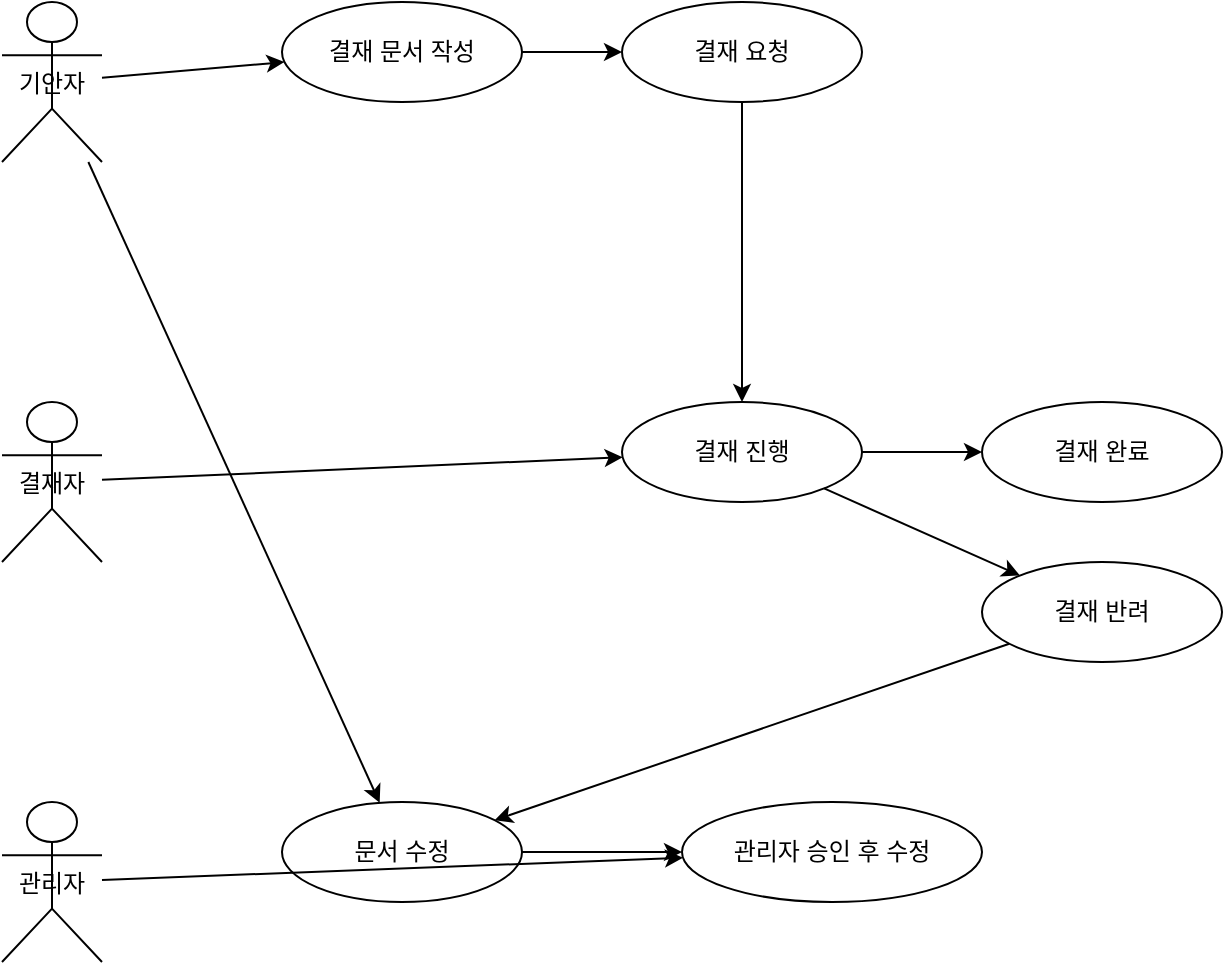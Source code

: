 <mxfile version="26.0.16">
  <diagram id="유스케이스-다이어그램" name="페이지-1">
    <mxGraphModel dx="1434" dy="746" grid="1" gridSize="10" guides="1" tooltips="1" connect="1" arrows="1" fold="1" page="1" pageScale="1" pageWidth="827" pageHeight="1169" math="0" shadow="0">
      <root>
        <mxCell id="0" />
        <mxCell id="1" parent="0" />
        <mxCell id="actor1" value="기안자" style="shape=umlActor;" parent="1" vertex="1">
          <mxGeometry x="10" y="100" width="50" height="80" as="geometry" />
        </mxCell>
        <mxCell id="actor2" value="결재자" style="shape=umlActor;" parent="1" vertex="1">
          <mxGeometry x="10" y="300" width="50" height="80" as="geometry" />
        </mxCell>
        <mxCell id="actor3" value="관리자" style="shape=umlActor;" parent="1" vertex="1">
          <mxGeometry x="10" y="500" width="50" height="80" as="geometry" />
        </mxCell>
        <mxCell id="uc1" value="결재 문서 작성" style="ellipse;whiteSpace=wrap;html=1;" parent="1" vertex="1">
          <mxGeometry x="150" y="100" width="120" height="50" as="geometry" />
        </mxCell>
        <mxCell id="line1" parent="1" source="actor1" target="uc1" edge="1">
          <mxGeometry relative="1" as="geometry" />
        </mxCell>
        <mxCell id="uc2" value="결재 요청" style="ellipse;whiteSpace=wrap;html=1;" parent="1" vertex="1">
          <mxGeometry x="320" y="100" width="120" height="50" as="geometry" />
        </mxCell>
        <mxCell id="line2" parent="1" source="uc1" target="uc2" edge="1">
          <mxGeometry relative="1" as="geometry" />
        </mxCell>
        <mxCell id="uc3" value="결재 진행" style="ellipse;whiteSpace=wrap;html=1;" parent="1" vertex="1">
          <mxGeometry x="320" y="300" width="120" height="50" as="geometry" />
        </mxCell>
        <mxCell id="line3" parent="1" source="uc2" target="uc3" edge="1">
          <mxGeometry relative="1" as="geometry" />
        </mxCell>
        <mxCell id="line4" parent="1" source="actor2" target="uc3" edge="1">
          <mxGeometry relative="1" as="geometry" />
        </mxCell>
        <mxCell id="uc4" value="결재 완료" style="ellipse;whiteSpace=wrap;html=1;" parent="1" vertex="1">
          <mxGeometry x="500" y="300" width="120" height="50" as="geometry" />
        </mxCell>
        <mxCell id="line5" parent="1" source="uc3" target="uc4" edge="1">
          <mxGeometry relative="1" as="geometry" />
        </mxCell>
        <mxCell id="uc5" value="결재 반려" style="ellipse;whiteSpace=wrap;html=1;" parent="1" vertex="1">
          <mxGeometry x="500" y="380" width="120" height="50" as="geometry" />
        </mxCell>
        <mxCell id="line6" parent="1" source="uc3" target="uc5" edge="1">
          <mxGeometry relative="1" as="geometry" />
        </mxCell>
        <mxCell id="uc6" value="문서 수정" style="ellipse;whiteSpace=wrap;html=1;" parent="1" vertex="1">
          <mxGeometry x="150" y="500" width="120" height="50" as="geometry" />
        </mxCell>
        <mxCell id="line7" parent="1" source="actor1" target="uc6" edge="1">
          <mxGeometry relative="1" as="geometry" />
        </mxCell>
        <mxCell id="line8" parent="1" source="uc5" target="uc6" edge="1">
          <mxGeometry relative="1" as="geometry" />
        </mxCell>
        <mxCell id="uc7" value="관리자 승인 후 수정" style="ellipse;whiteSpace=wrap;html=1;" parent="1" vertex="1">
          <mxGeometry x="350" y="500" width="150" height="50" as="geometry" />
        </mxCell>
        <mxCell id="line9" parent="1" source="uc6" target="uc7" edge="1">
          <mxGeometry relative="1" as="geometry" />
        </mxCell>
        <mxCell id="line10" parent="1" target="uc7" edge="1">
          <mxGeometry relative="1" as="geometry">
            <mxPoint x="60" y="539" as="sourcePoint" />
          </mxGeometry>
        </mxCell>
      </root>
    </mxGraphModel>
  </diagram>
</mxfile>
